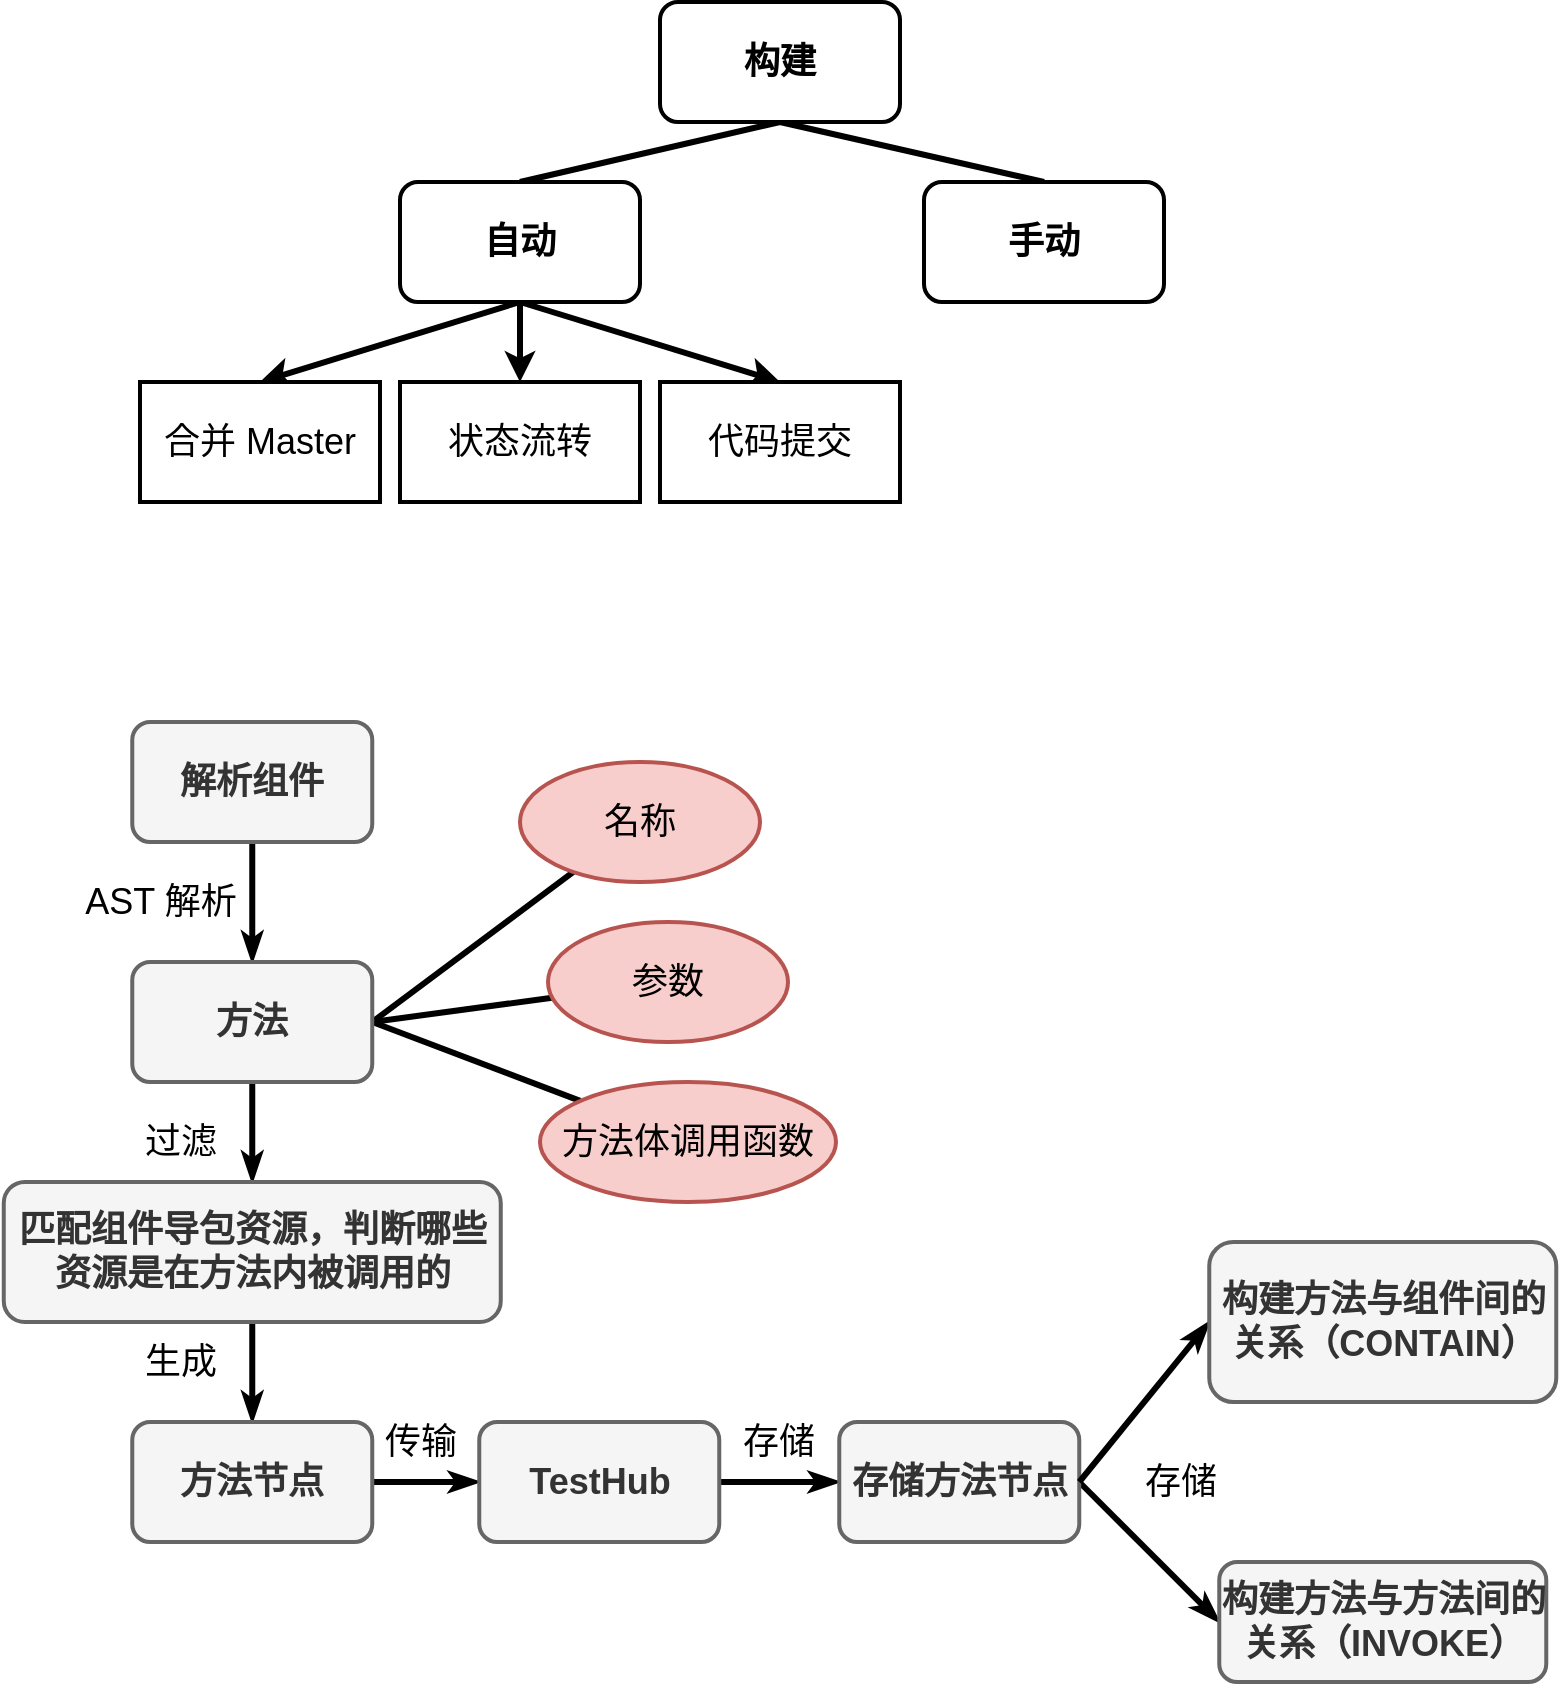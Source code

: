 <mxfile version="18.0.5" type="github">
  <diagram id="OAQBumTCi4VNMYvm5W2r" name="第 1 页">
    <mxGraphModel dx="2066" dy="1129" grid="1" gridSize="10" guides="1" tooltips="1" connect="1" arrows="1" fold="1" page="1" pageScale="1" pageWidth="827" pageHeight="1169" math="0" shadow="0">
      <root>
        <mxCell id="0" />
        <mxCell id="1" parent="0" />
        <mxCell id="h8ZU28KvVE-qXobPjvcc-4" style="rounded=0;orthogonalLoop=1;jettySize=auto;html=1;exitX=0.5;exitY=1;exitDx=0;exitDy=0;fontSize=18;entryX=0.5;entryY=0;entryDx=0;entryDy=0;strokeWidth=3;endArrow=none;endFill=0;" edge="1" parent="1" source="h8ZU28KvVE-qXobPjvcc-1" target="h8ZU28KvVE-qXobPjvcc-2">
          <mxGeometry relative="1" as="geometry" />
        </mxCell>
        <mxCell id="h8ZU28KvVE-qXobPjvcc-5" style="rounded=0;orthogonalLoop=1;jettySize=auto;html=1;exitX=0.5;exitY=1;exitDx=0;exitDy=0;fontSize=18;entryX=0.5;entryY=0;entryDx=0;entryDy=0;strokeWidth=3;endArrow=none;endFill=0;" edge="1" parent="1" source="h8ZU28KvVE-qXobPjvcc-1" target="h8ZU28KvVE-qXobPjvcc-3">
          <mxGeometry relative="1" as="geometry" />
        </mxCell>
        <mxCell id="h8ZU28KvVE-qXobPjvcc-1" value="&lt;b&gt;&lt;font style=&quot;font-size: 18px;&quot;&gt;构建&lt;/font&gt;&lt;/b&gt;" style="rounded=1;whiteSpace=wrap;html=1;strokeWidth=2;" vertex="1" parent="1">
          <mxGeometry x="350" y="40" width="120" height="60" as="geometry" />
        </mxCell>
        <mxCell id="h8ZU28KvVE-qXobPjvcc-6" style="rounded=0;orthogonalLoop=1;jettySize=auto;html=1;exitX=0.5;exitY=1;exitDx=0;exitDy=0;fontSize=18;entryX=0.5;entryY=0;entryDx=0;entryDy=0;strokeWidth=3;" edge="1" parent="1" source="h8ZU28KvVE-qXobPjvcc-2" target="h8ZU28KvVE-qXobPjvcc-7">
          <mxGeometry relative="1" as="geometry">
            <mxPoint x="110" y="260" as="targetPoint" />
          </mxGeometry>
        </mxCell>
        <mxCell id="h8ZU28KvVE-qXobPjvcc-10" style="edgeStyle=none;rounded=0;orthogonalLoop=1;jettySize=auto;html=1;exitX=0.5;exitY=1;exitDx=0;exitDy=0;entryX=0.5;entryY=0;entryDx=0;entryDy=0;fontSize=18;strokeWidth=3;" edge="1" parent="1" source="h8ZU28KvVE-qXobPjvcc-2" target="h8ZU28KvVE-qXobPjvcc-8">
          <mxGeometry relative="1" as="geometry" />
        </mxCell>
        <mxCell id="h8ZU28KvVE-qXobPjvcc-11" style="edgeStyle=none;rounded=0;orthogonalLoop=1;jettySize=auto;html=1;exitX=0.5;exitY=1;exitDx=0;exitDy=0;entryX=0.5;entryY=0;entryDx=0;entryDy=0;fontSize=18;strokeWidth=3;" edge="1" parent="1" source="h8ZU28KvVE-qXobPjvcc-2" target="h8ZU28KvVE-qXobPjvcc-9">
          <mxGeometry relative="1" as="geometry" />
        </mxCell>
        <mxCell id="h8ZU28KvVE-qXobPjvcc-2" value="&lt;b&gt;&lt;font style=&quot;font-size: 18px;&quot;&gt;自动&lt;/font&gt;&lt;/b&gt;" style="rounded=1;whiteSpace=wrap;html=1;strokeWidth=2;" vertex="1" parent="1">
          <mxGeometry x="220" y="130" width="120" height="60" as="geometry" />
        </mxCell>
        <mxCell id="h8ZU28KvVE-qXobPjvcc-3" value="&lt;span style=&quot;font-size: 18px;&quot;&gt;&lt;b&gt;手动&lt;/b&gt;&lt;/span&gt;" style="rounded=1;whiteSpace=wrap;html=1;strokeWidth=2;" vertex="1" parent="1">
          <mxGeometry x="482" y="130" width="120" height="60" as="geometry" />
        </mxCell>
        <mxCell id="h8ZU28KvVE-qXobPjvcc-7" value="合并 Master" style="whiteSpace=wrap;html=1;fontSize=18;strokeWidth=2;" vertex="1" parent="1">
          <mxGeometry x="90" y="230" width="120" height="60" as="geometry" />
        </mxCell>
        <mxCell id="h8ZU28KvVE-qXobPjvcc-8" value="状态流转" style="whiteSpace=wrap;html=1;fontSize=18;strokeWidth=2;" vertex="1" parent="1">
          <mxGeometry x="220" y="230" width="120" height="60" as="geometry" />
        </mxCell>
        <mxCell id="h8ZU28KvVE-qXobPjvcc-9" value="代码提交" style="whiteSpace=wrap;html=1;fontSize=18;strokeWidth=2;" vertex="1" parent="1">
          <mxGeometry x="350" y="230" width="120" height="60" as="geometry" />
        </mxCell>
        <mxCell id="h8ZU28KvVE-qXobPjvcc-14" value="" style="edgeStyle=none;rounded=0;orthogonalLoop=1;jettySize=auto;html=1;fontSize=18;endArrow=classicThin;endFill=1;strokeWidth=3;" edge="1" parent="1" source="h8ZU28KvVE-qXobPjvcc-12" target="h8ZU28KvVE-qXobPjvcc-13">
          <mxGeometry relative="1" as="geometry" />
        </mxCell>
        <mxCell id="h8ZU28KvVE-qXobPjvcc-36" value="AST 解析" style="edgeLabel;html=1;align=center;verticalAlign=middle;resizable=0;points=[];fontSize=18;" vertex="1" connectable="0" parent="h8ZU28KvVE-qXobPjvcc-14">
          <mxGeometry x="0.133" relative="1" as="geometry">
            <mxPoint x="-46" y="-4" as="offset" />
          </mxGeometry>
        </mxCell>
        <mxCell id="h8ZU28KvVE-qXobPjvcc-12" value="解析组件" style="rounded=1;whiteSpace=wrap;html=1;fontSize=18;strokeWidth=2;fillColor=#f5f5f5;fontColor=#333333;strokeColor=#666666;fontStyle=1" vertex="1" parent="1">
          <mxGeometry x="86.13" y="400" width="120" height="60" as="geometry" />
        </mxCell>
        <mxCell id="h8ZU28KvVE-qXobPjvcc-19" value="" style="edgeStyle=none;rounded=0;orthogonalLoop=1;jettySize=auto;html=1;fontSize=18;endArrow=none;endFill=0;strokeWidth=3;exitX=1;exitY=0.5;exitDx=0;exitDy=0;" edge="1" parent="1" source="h8ZU28KvVE-qXobPjvcc-13" target="h8ZU28KvVE-qXobPjvcc-15">
          <mxGeometry relative="1" as="geometry" />
        </mxCell>
        <mxCell id="h8ZU28KvVE-qXobPjvcc-21" value="" style="edgeStyle=none;rounded=0;orthogonalLoop=1;jettySize=auto;html=1;fontSize=18;endArrow=none;endFill=0;strokeWidth=3;exitX=1;exitY=0.5;exitDx=0;exitDy=0;" edge="1" parent="1" source="h8ZU28KvVE-qXobPjvcc-13" target="h8ZU28KvVE-qXobPjvcc-20">
          <mxGeometry relative="1" as="geometry">
            <mxPoint x="230" y="560" as="sourcePoint" />
          </mxGeometry>
        </mxCell>
        <mxCell id="h8ZU28KvVE-qXobPjvcc-23" value="" style="edgeStyle=none;rounded=0;orthogonalLoop=1;jettySize=auto;html=1;fontSize=18;endArrow=none;endFill=0;strokeWidth=3;exitX=1;exitY=0.5;exitDx=0;exitDy=0;" edge="1" parent="1" source="h8ZU28KvVE-qXobPjvcc-13" target="h8ZU28KvVE-qXobPjvcc-22">
          <mxGeometry relative="1" as="geometry" />
        </mxCell>
        <mxCell id="h8ZU28KvVE-qXobPjvcc-25" value="" style="edgeStyle=none;rounded=0;orthogonalLoop=1;jettySize=auto;html=1;fontSize=18;endArrow=classicThin;endFill=1;strokeWidth=3;" edge="1" parent="1" source="h8ZU28KvVE-qXobPjvcc-13" target="h8ZU28KvVE-qXobPjvcc-24">
          <mxGeometry relative="1" as="geometry" />
        </mxCell>
        <mxCell id="h8ZU28KvVE-qXobPjvcc-37" value="过滤" style="edgeLabel;html=1;align=center;verticalAlign=middle;resizable=0;points=[];fontSize=18;" vertex="1" connectable="0" parent="h8ZU28KvVE-qXobPjvcc-25">
          <mxGeometry x="0.32" y="-2" relative="1" as="geometry">
            <mxPoint x="-34" y="-3" as="offset" />
          </mxGeometry>
        </mxCell>
        <mxCell id="h8ZU28KvVE-qXobPjvcc-13" value="方法" style="whiteSpace=wrap;html=1;fontSize=18;rounded=1;strokeWidth=2;fillColor=#f5f5f5;fontColor=#333333;strokeColor=#666666;fontStyle=1" vertex="1" parent="1">
          <mxGeometry x="86.13" y="520" width="120" height="60" as="geometry" />
        </mxCell>
        <mxCell id="h8ZU28KvVE-qXobPjvcc-15" value="名称" style="ellipse;whiteSpace=wrap;html=1;fontSize=18;rounded=1;strokeWidth=2;fillColor=#f8cecc;strokeColor=#b85450;" vertex="1" parent="1">
          <mxGeometry x="280" y="420" width="120" height="60" as="geometry" />
        </mxCell>
        <mxCell id="h8ZU28KvVE-qXobPjvcc-20" value="参数" style="ellipse;whiteSpace=wrap;html=1;fontSize=18;rounded=1;strokeWidth=2;fillColor=#f8cecc;strokeColor=#b85450;" vertex="1" parent="1">
          <mxGeometry x="294" y="500" width="120" height="60" as="geometry" />
        </mxCell>
        <mxCell id="h8ZU28KvVE-qXobPjvcc-22" value="方法体调用函数" style="ellipse;whiteSpace=wrap;html=1;fontSize=18;rounded=1;strokeWidth=2;fillColor=#f8cecc;strokeColor=#b85450;" vertex="1" parent="1">
          <mxGeometry x="290" y="580" width="148" height="60" as="geometry" />
        </mxCell>
        <mxCell id="h8ZU28KvVE-qXobPjvcc-27" value="" style="edgeStyle=none;rounded=0;orthogonalLoop=1;jettySize=auto;html=1;fontSize=18;endArrow=classicThin;endFill=1;strokeWidth=3;" edge="1" parent="1" source="h8ZU28KvVE-qXobPjvcc-24" target="h8ZU28KvVE-qXobPjvcc-26">
          <mxGeometry relative="1" as="geometry" />
        </mxCell>
        <mxCell id="h8ZU28KvVE-qXobPjvcc-38" value="生成" style="edgeLabel;html=1;align=center;verticalAlign=middle;resizable=0;points=[];fontSize=18;" vertex="1" connectable="0" parent="h8ZU28KvVE-qXobPjvcc-27">
          <mxGeometry x="-0.2" relative="1" as="geometry">
            <mxPoint x="-36" as="offset" />
          </mxGeometry>
        </mxCell>
        <mxCell id="h8ZU28KvVE-qXobPjvcc-24" value="匹配组件导包资源，判断哪些资源是在方法内被调用的" style="whiteSpace=wrap;html=1;fontSize=18;rounded=1;strokeWidth=2;fillColor=#f5f5f5;fontColor=#333333;strokeColor=#666666;fontStyle=1" vertex="1" parent="1">
          <mxGeometry x="21.88" y="630" width="248.5" height="70" as="geometry" />
        </mxCell>
        <mxCell id="h8ZU28KvVE-qXobPjvcc-29" value="" style="edgeStyle=none;rounded=0;orthogonalLoop=1;jettySize=auto;html=1;fontSize=18;endArrow=classicThin;endFill=1;strokeWidth=3;" edge="1" parent="1" source="h8ZU28KvVE-qXobPjvcc-26" target="h8ZU28KvVE-qXobPjvcc-28">
          <mxGeometry relative="1" as="geometry" />
        </mxCell>
        <mxCell id="h8ZU28KvVE-qXobPjvcc-39" value="传输" style="edgeLabel;html=1;align=center;verticalAlign=middle;resizable=0;points=[];fontSize=18;" vertex="1" connectable="0" parent="h8ZU28KvVE-qXobPjvcc-29">
          <mxGeometry x="-0.047" y="3" relative="1" as="geometry">
            <mxPoint x="-2" y="-17" as="offset" />
          </mxGeometry>
        </mxCell>
        <mxCell id="h8ZU28KvVE-qXobPjvcc-26" value="方法节点" style="whiteSpace=wrap;html=1;fontSize=18;rounded=1;strokeWidth=2;fillColor=#f5f5f5;fontColor=#333333;strokeColor=#666666;fontStyle=1" vertex="1" parent="1">
          <mxGeometry x="86.13" y="750" width="120" height="60" as="geometry" />
        </mxCell>
        <mxCell id="h8ZU28KvVE-qXobPjvcc-31" value="" style="edgeStyle=none;rounded=0;orthogonalLoop=1;jettySize=auto;html=1;fontSize=18;endArrow=classicThin;endFill=1;strokeWidth=3;" edge="1" parent="1" source="h8ZU28KvVE-qXobPjvcc-28" target="h8ZU28KvVE-qXobPjvcc-30">
          <mxGeometry relative="1" as="geometry">
            <Array as="points" />
          </mxGeometry>
        </mxCell>
        <mxCell id="h8ZU28KvVE-qXobPjvcc-40" value="存储" style="edgeLabel;html=1;align=center;verticalAlign=middle;resizable=0;points=[];fontSize=18;" vertex="1" connectable="0" parent="h8ZU28KvVE-qXobPjvcc-31">
          <mxGeometry x="0.333" y="-4" relative="1" as="geometry">
            <mxPoint x="-11" y="-24" as="offset" />
          </mxGeometry>
        </mxCell>
        <mxCell id="h8ZU28KvVE-qXobPjvcc-28" value="TestHub" style="whiteSpace=wrap;html=1;fontSize=18;rounded=1;strokeWidth=2;fillColor=#f5f5f5;fontColor=#333333;strokeColor=#666666;fontStyle=1" vertex="1" parent="1">
          <mxGeometry x="259.63" y="750" width="120" height="60" as="geometry" />
        </mxCell>
        <mxCell id="h8ZU28KvVE-qXobPjvcc-33" value="" style="edgeStyle=none;rounded=0;orthogonalLoop=1;jettySize=auto;html=1;fontSize=18;endArrow=classicThin;endFill=1;strokeWidth=3;entryX=0;entryY=0.5;entryDx=0;entryDy=0;" edge="1" parent="1" target="h8ZU28KvVE-qXobPjvcc-32">
          <mxGeometry relative="1" as="geometry">
            <mxPoint x="559.63" y="780" as="sourcePoint" />
          </mxGeometry>
        </mxCell>
        <mxCell id="h8ZU28KvVE-qXobPjvcc-41" value="存储" style="edgeLabel;html=1;align=center;verticalAlign=middle;resizable=0;points=[];fontSize=18;" vertex="1" connectable="0" parent="h8ZU28KvVE-qXobPjvcc-33">
          <mxGeometry x="-0.057" relative="1" as="geometry">
            <mxPoint x="17" y="-33" as="offset" />
          </mxGeometry>
        </mxCell>
        <mxCell id="h8ZU28KvVE-qXobPjvcc-30" value="存储方法节点" style="whiteSpace=wrap;html=1;fontSize=18;rounded=1;strokeWidth=2;fillColor=#f5f5f5;fontColor=#333333;strokeColor=#666666;fontStyle=1" vertex="1" parent="1">
          <mxGeometry x="439.63" y="750" width="120" height="60" as="geometry" />
        </mxCell>
        <mxCell id="h8ZU28KvVE-qXobPjvcc-35" value="" style="edgeStyle=none;rounded=0;orthogonalLoop=1;jettySize=auto;html=1;fontSize=18;endArrow=classicThin;endFill=1;strokeWidth=3;exitX=1;exitY=0.5;exitDx=0;exitDy=0;entryX=0;entryY=0.5;entryDx=0;entryDy=0;" edge="1" parent="1" source="h8ZU28KvVE-qXobPjvcc-30" target="h8ZU28KvVE-qXobPjvcc-34">
          <mxGeometry relative="1" as="geometry" />
        </mxCell>
        <mxCell id="h8ZU28KvVE-qXobPjvcc-32" value="构建方法与方法间的关系（INVOKE）" style="whiteSpace=wrap;html=1;fontSize=18;rounded=1;strokeWidth=2;fillColor=#f5f5f5;fontColor=#333333;strokeColor=#666666;fontStyle=1" vertex="1" parent="1">
          <mxGeometry x="629.63" y="820" width="163.5" height="60" as="geometry" />
        </mxCell>
        <mxCell id="h8ZU28KvVE-qXobPjvcc-34" value="构建方法与组件间的关系（CONTAIN）" style="whiteSpace=wrap;html=1;fontSize=18;rounded=1;strokeWidth=2;fillColor=#f5f5f5;fontColor=#333333;strokeColor=#666666;fontStyle=1" vertex="1" parent="1">
          <mxGeometry x="624.63" y="660" width="173.5" height="80" as="geometry" />
        </mxCell>
      </root>
    </mxGraphModel>
  </diagram>
</mxfile>
